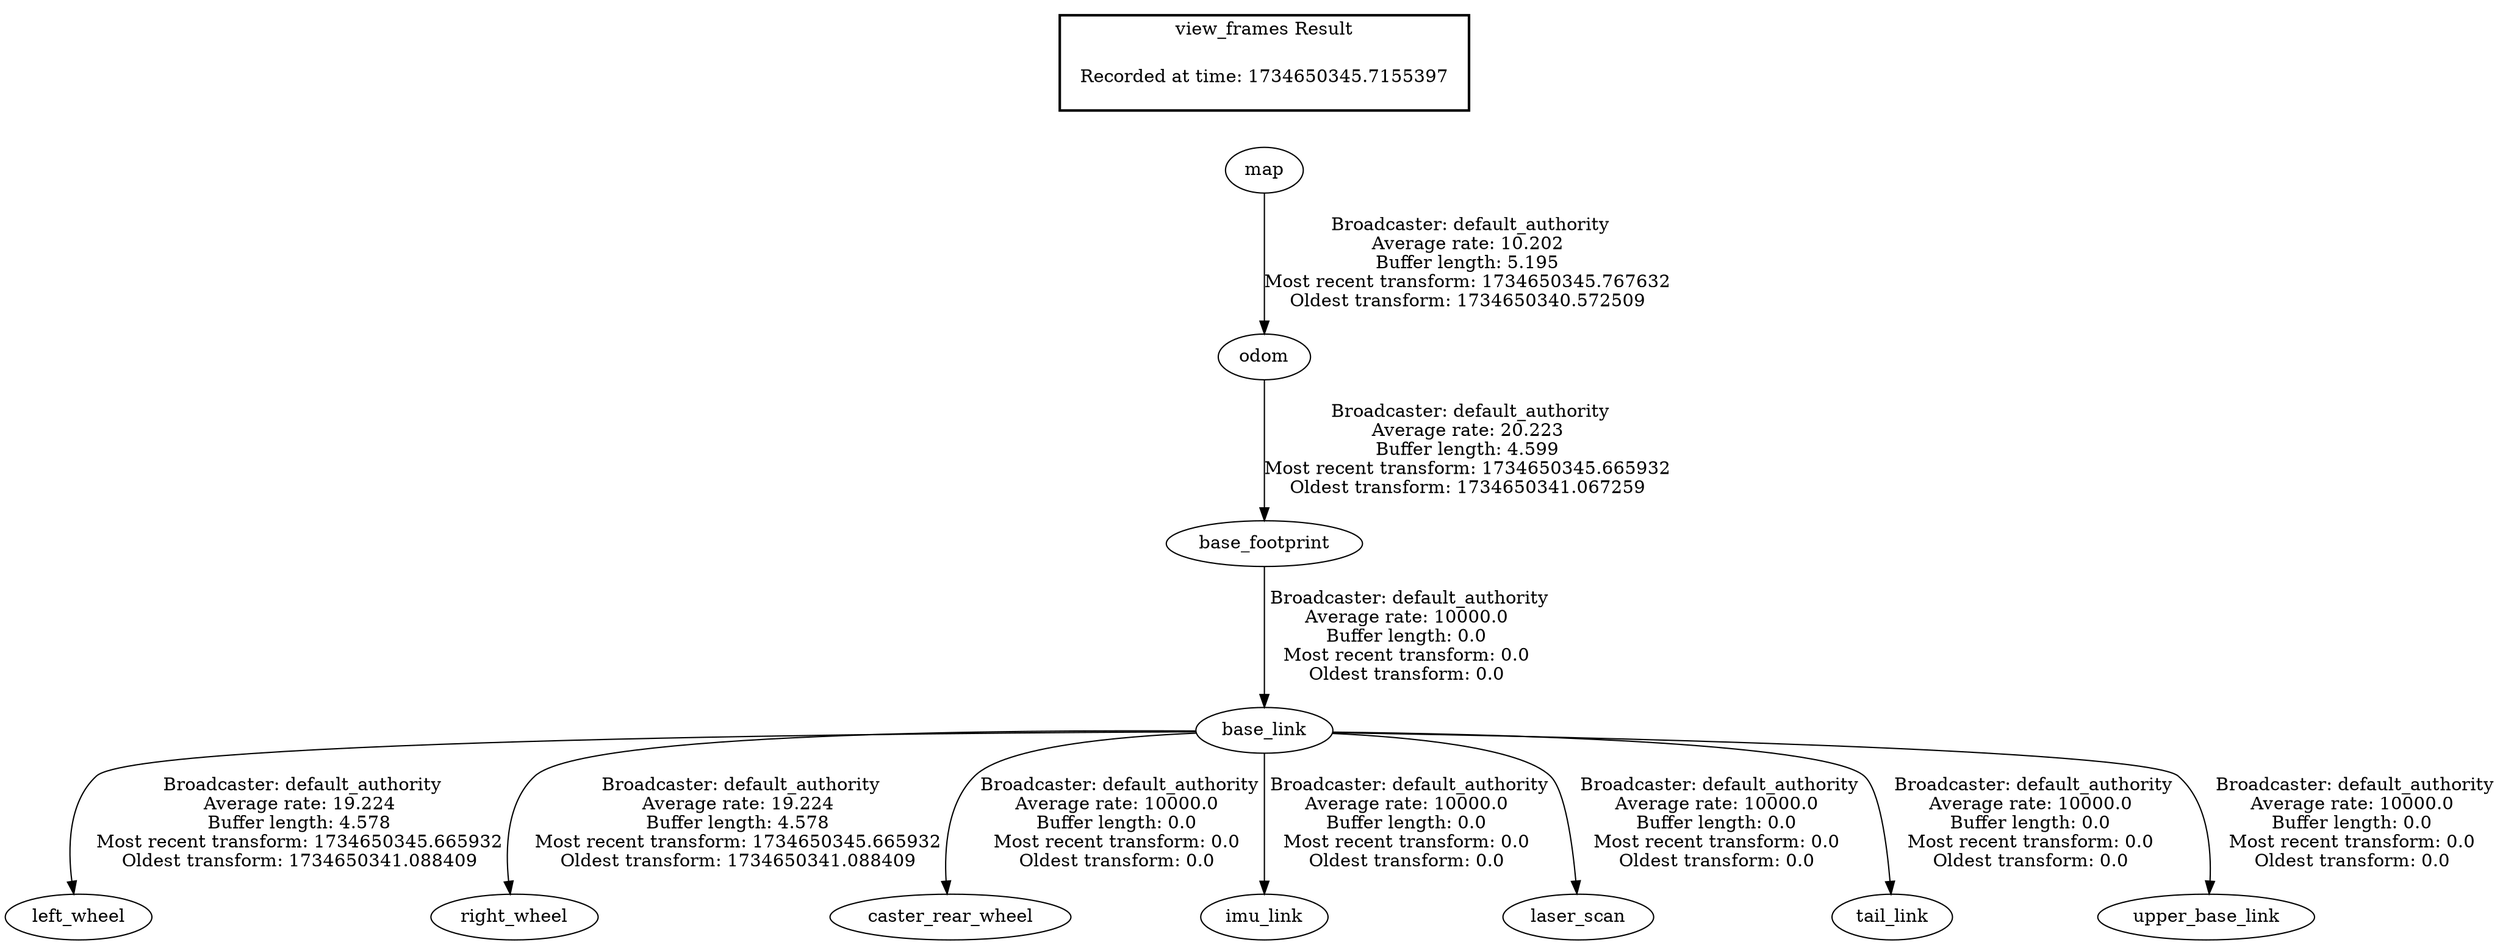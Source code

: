 digraph G {
"map" -> "odom"[label=" Broadcaster: default_authority\nAverage rate: 10.202\nBuffer length: 5.195\nMost recent transform: 1734650345.767632\nOldest transform: 1734650340.572509\n"];
"odom" -> "base_footprint"[label=" Broadcaster: default_authority\nAverage rate: 20.223\nBuffer length: 4.599\nMost recent transform: 1734650345.665932\nOldest transform: 1734650341.067259\n"];
"base_link" -> "left_wheel"[label=" Broadcaster: default_authority\nAverage rate: 19.224\nBuffer length: 4.578\nMost recent transform: 1734650345.665932\nOldest transform: 1734650341.088409\n"];
"base_footprint" -> "base_link"[label=" Broadcaster: default_authority\nAverage rate: 10000.0\nBuffer length: 0.0\nMost recent transform: 0.0\nOldest transform: 0.0\n"];
"base_link" -> "right_wheel"[label=" Broadcaster: default_authority\nAverage rate: 19.224\nBuffer length: 4.578\nMost recent transform: 1734650345.665932\nOldest transform: 1734650341.088409\n"];
"base_link" -> "caster_rear_wheel"[label=" Broadcaster: default_authority\nAverage rate: 10000.0\nBuffer length: 0.0\nMost recent transform: 0.0\nOldest transform: 0.0\n"];
"base_link" -> "imu_link"[label=" Broadcaster: default_authority\nAverage rate: 10000.0\nBuffer length: 0.0\nMost recent transform: 0.0\nOldest transform: 0.0\n"];
"base_link" -> "laser_scan"[label=" Broadcaster: default_authority\nAverage rate: 10000.0\nBuffer length: 0.0\nMost recent transform: 0.0\nOldest transform: 0.0\n"];
"base_link" -> "tail_link"[label=" Broadcaster: default_authority\nAverage rate: 10000.0\nBuffer length: 0.0\nMost recent transform: 0.0\nOldest transform: 0.0\n"];
"base_link" -> "upper_base_link"[label=" Broadcaster: default_authority\nAverage rate: 10000.0\nBuffer length: 0.0\nMost recent transform: 0.0\nOldest transform: 0.0\n"];
edge [style=invis];
 subgraph cluster_legend { style=bold; color=black; label ="view_frames Result";
"Recorded at time: 1734650345.7155397"[ shape=plaintext ] ;
}->"map";
}